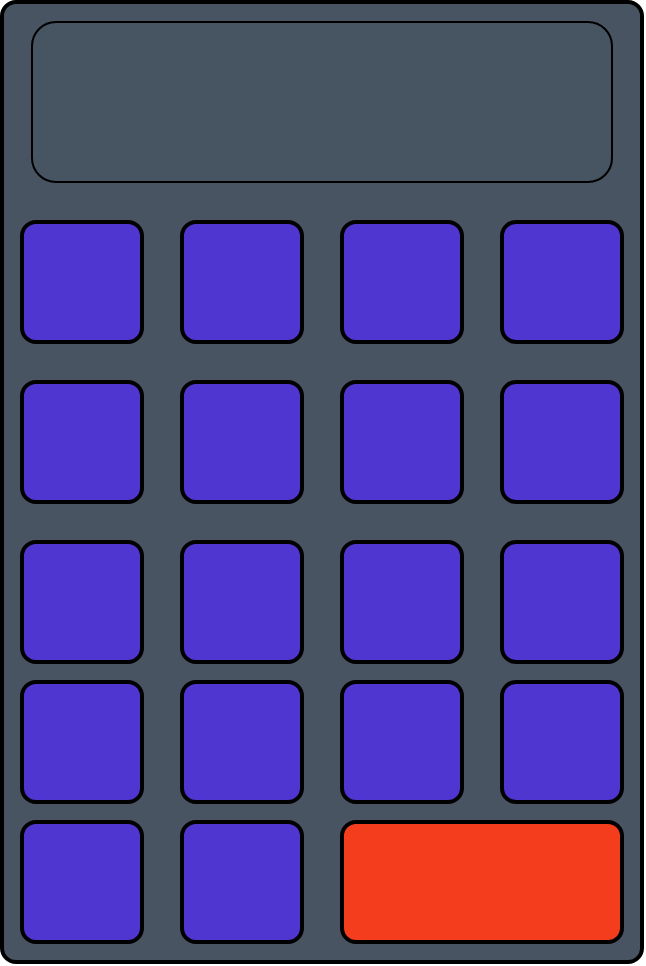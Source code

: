 <mxfile version="20.5.1" type="github">
  <diagram id="geLf6uwpOoYw_toTg1xx" name="Page-1">
    <mxGraphModel dx="868" dy="482" grid="1" gridSize="10" guides="1" tooltips="1" connect="1" arrows="1" fold="1" page="1" pageScale="1" pageWidth="850" pageHeight="1100" math="0" shadow="0">
      <root>
        <mxCell id="0" />
        <mxCell id="1" parent="0" />
        <mxCell id="HCodv4bbzWh6vQ75QfW5-4" value="" style="rounded=1;whiteSpace=wrap;html=1;absoluteArcSize=1;arcSize=14;strokeWidth=2;fillColor=#485461;" vertex="1" parent="1">
          <mxGeometry x="330" y="130" width="320" height="480" as="geometry" />
        </mxCell>
        <mxCell id="HCodv4bbzWh6vQ75QfW5-3" value="" style="rounded=1;whiteSpace=wrap;html=1;fillColor=#4357692d;gradientColor=none;" vertex="1" parent="1">
          <mxGeometry x="345" y="140" width="290" height="80" as="geometry" />
        </mxCell>
        <mxCell id="HCodv4bbzWh6vQ75QfW5-5" value="" style="rounded=1;whiteSpace=wrap;html=1;absoluteArcSize=1;arcSize=14;strokeWidth=2;fillColor=#5036D1;" vertex="1" parent="1">
          <mxGeometry x="340" y="240" width="60" height="60" as="geometry" />
        </mxCell>
        <mxCell id="HCodv4bbzWh6vQ75QfW5-6" value="" style="rounded=1;whiteSpace=wrap;html=1;absoluteArcSize=1;arcSize=14;strokeWidth=2;fillColor=#5036D1;" vertex="1" parent="1">
          <mxGeometry x="420" y="240" width="60" height="60" as="geometry" />
        </mxCell>
        <mxCell id="HCodv4bbzWh6vQ75QfW5-7" value="" style="rounded=1;whiteSpace=wrap;html=1;absoluteArcSize=1;arcSize=14;strokeWidth=2;fillColor=#5036D1;" vertex="1" parent="1">
          <mxGeometry x="500" y="240" width="60" height="60" as="geometry" />
        </mxCell>
        <mxCell id="HCodv4bbzWh6vQ75QfW5-9" value="" style="rounded=1;whiteSpace=wrap;html=1;absoluteArcSize=1;arcSize=14;strokeWidth=2;fillColor=#5036D1;" vertex="1" parent="1">
          <mxGeometry x="580" y="240" width="60" height="60" as="geometry" />
        </mxCell>
        <mxCell id="HCodv4bbzWh6vQ75QfW5-10" value="" style="rounded=1;whiteSpace=wrap;html=1;absoluteArcSize=1;arcSize=14;strokeWidth=2;fillColor=#5036D1;" vertex="1" parent="1">
          <mxGeometry x="340" y="320" width="60" height="60" as="geometry" />
        </mxCell>
        <mxCell id="HCodv4bbzWh6vQ75QfW5-11" value="" style="rounded=1;whiteSpace=wrap;html=1;absoluteArcSize=1;arcSize=14;strokeWidth=2;fillColor=#5036D1;" vertex="1" parent="1">
          <mxGeometry x="420" y="320" width="60" height="60" as="geometry" />
        </mxCell>
        <mxCell id="HCodv4bbzWh6vQ75QfW5-12" value="" style="rounded=1;whiteSpace=wrap;html=1;absoluteArcSize=1;arcSize=14;strokeWidth=2;fillColor=#5036D1;" vertex="1" parent="1">
          <mxGeometry x="500" y="320" width="60" height="60" as="geometry" />
        </mxCell>
        <mxCell id="HCodv4bbzWh6vQ75QfW5-13" value="" style="rounded=1;whiteSpace=wrap;html=1;absoluteArcSize=1;arcSize=14;strokeWidth=2;fillColor=#5036D1;" vertex="1" parent="1">
          <mxGeometry x="580" y="320" width="60" height="60" as="geometry" />
        </mxCell>
        <mxCell id="HCodv4bbzWh6vQ75QfW5-14" value="" style="rounded=1;whiteSpace=wrap;html=1;absoluteArcSize=1;arcSize=14;strokeWidth=2;fillColor=#5036D1;" vertex="1" parent="1">
          <mxGeometry x="340" y="400" width="60" height="60" as="geometry" />
        </mxCell>
        <mxCell id="HCodv4bbzWh6vQ75QfW5-15" value="" style="rounded=1;whiteSpace=wrap;html=1;absoluteArcSize=1;arcSize=14;strokeWidth=2;fillColor=#5036D1;" vertex="1" parent="1">
          <mxGeometry x="580" y="400" width="60" height="60" as="geometry" />
        </mxCell>
        <mxCell id="HCodv4bbzWh6vQ75QfW5-16" value="" style="rounded=1;whiteSpace=wrap;html=1;absoluteArcSize=1;arcSize=14;strokeWidth=2;fillColor=#5036D1;" vertex="1" parent="1">
          <mxGeometry x="420" y="400" width="60" height="60" as="geometry" />
        </mxCell>
        <mxCell id="HCodv4bbzWh6vQ75QfW5-17" value="" style="rounded=1;whiteSpace=wrap;html=1;absoluteArcSize=1;arcSize=14;strokeWidth=2;fillColor=#5036D1;" vertex="1" parent="1">
          <mxGeometry x="500" y="400" width="60" height="60" as="geometry" />
        </mxCell>
        <mxCell id="HCodv4bbzWh6vQ75QfW5-18" value="" style="rounded=1;whiteSpace=wrap;html=1;absoluteArcSize=1;arcSize=14;strokeWidth=2;fillColor=#5036D1;" vertex="1" parent="1">
          <mxGeometry x="340" y="470" width="60" height="60" as="geometry" />
        </mxCell>
        <mxCell id="HCodv4bbzWh6vQ75QfW5-19" value="" style="rounded=1;whiteSpace=wrap;html=1;absoluteArcSize=1;arcSize=14;strokeWidth=2;fillColor=#5036D1;" vertex="1" parent="1">
          <mxGeometry x="420" y="470" width="60" height="60" as="geometry" />
        </mxCell>
        <mxCell id="HCodv4bbzWh6vQ75QfW5-20" value="" style="rounded=1;whiteSpace=wrap;html=1;absoluteArcSize=1;arcSize=14;strokeWidth=2;fillColor=#5036D1;" vertex="1" parent="1">
          <mxGeometry x="340" y="540" width="60" height="60" as="geometry" />
        </mxCell>
        <mxCell id="HCodv4bbzWh6vQ75QfW5-21" value="" style="rounded=1;whiteSpace=wrap;html=1;absoluteArcSize=1;arcSize=14;strokeWidth=2;fillColor=#5036D1;" vertex="1" parent="1">
          <mxGeometry x="420" y="540" width="60" height="60" as="geometry" />
        </mxCell>
        <mxCell id="HCodv4bbzWh6vQ75QfW5-22" value="" style="rounded=1;whiteSpace=wrap;html=1;absoluteArcSize=1;arcSize=14;strokeWidth=2;fillColor=#5036D1;" vertex="1" parent="1">
          <mxGeometry x="500" y="470" width="60" height="60" as="geometry" />
        </mxCell>
        <mxCell id="HCodv4bbzWh6vQ75QfW5-23" value="" style="rounded=1;whiteSpace=wrap;html=1;absoluteArcSize=1;arcSize=14;strokeWidth=2;fillColor=#5036D1;" vertex="1" parent="1">
          <mxGeometry x="580" y="470" width="60" height="60" as="geometry" />
        </mxCell>
        <mxCell id="HCodv4bbzWh6vQ75QfW5-24" value="" style="rounded=1;whiteSpace=wrap;html=1;absoluteArcSize=1;arcSize=14;strokeWidth=2;fillColor=#F33D1D;" vertex="1" parent="1">
          <mxGeometry x="500" y="540" width="140" height="60" as="geometry" />
        </mxCell>
      </root>
    </mxGraphModel>
  </diagram>
</mxfile>
